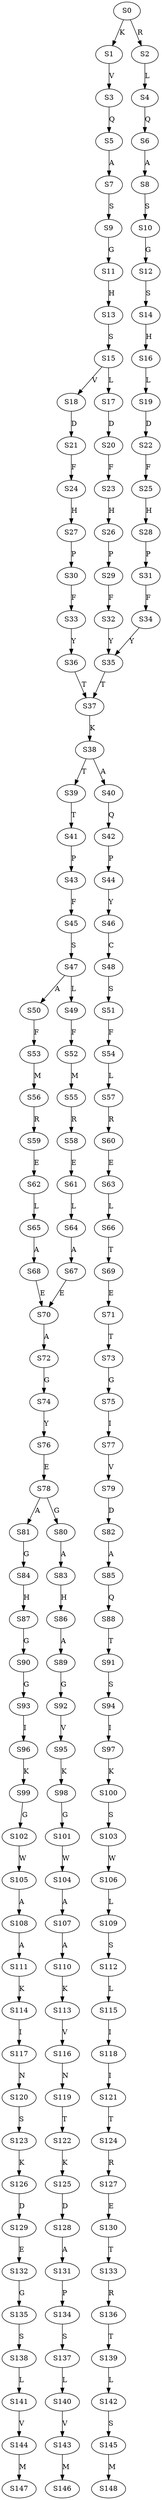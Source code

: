 strict digraph  {
	S0 -> S1 [ label = K ];
	S0 -> S2 [ label = R ];
	S1 -> S3 [ label = V ];
	S2 -> S4 [ label = L ];
	S3 -> S5 [ label = Q ];
	S4 -> S6 [ label = Q ];
	S5 -> S7 [ label = A ];
	S6 -> S8 [ label = A ];
	S7 -> S9 [ label = S ];
	S8 -> S10 [ label = S ];
	S9 -> S11 [ label = G ];
	S10 -> S12 [ label = G ];
	S11 -> S13 [ label = H ];
	S12 -> S14 [ label = S ];
	S13 -> S15 [ label = S ];
	S14 -> S16 [ label = H ];
	S15 -> S17 [ label = L ];
	S15 -> S18 [ label = V ];
	S16 -> S19 [ label = L ];
	S17 -> S20 [ label = D ];
	S18 -> S21 [ label = D ];
	S19 -> S22 [ label = D ];
	S20 -> S23 [ label = F ];
	S21 -> S24 [ label = F ];
	S22 -> S25 [ label = F ];
	S23 -> S26 [ label = H ];
	S24 -> S27 [ label = H ];
	S25 -> S28 [ label = H ];
	S26 -> S29 [ label = P ];
	S27 -> S30 [ label = P ];
	S28 -> S31 [ label = P ];
	S29 -> S32 [ label = F ];
	S30 -> S33 [ label = F ];
	S31 -> S34 [ label = F ];
	S32 -> S35 [ label = Y ];
	S33 -> S36 [ label = Y ];
	S34 -> S35 [ label = Y ];
	S35 -> S37 [ label = T ];
	S36 -> S37 [ label = T ];
	S37 -> S38 [ label = K ];
	S38 -> S39 [ label = T ];
	S38 -> S40 [ label = A ];
	S39 -> S41 [ label = T ];
	S40 -> S42 [ label = Q ];
	S41 -> S43 [ label = P ];
	S42 -> S44 [ label = P ];
	S43 -> S45 [ label = F ];
	S44 -> S46 [ label = Y ];
	S45 -> S47 [ label = S ];
	S46 -> S48 [ label = C ];
	S47 -> S49 [ label = L ];
	S47 -> S50 [ label = A ];
	S48 -> S51 [ label = S ];
	S49 -> S52 [ label = F ];
	S50 -> S53 [ label = F ];
	S51 -> S54 [ label = F ];
	S52 -> S55 [ label = M ];
	S53 -> S56 [ label = M ];
	S54 -> S57 [ label = L ];
	S55 -> S58 [ label = R ];
	S56 -> S59 [ label = R ];
	S57 -> S60 [ label = R ];
	S58 -> S61 [ label = E ];
	S59 -> S62 [ label = E ];
	S60 -> S63 [ label = E ];
	S61 -> S64 [ label = L ];
	S62 -> S65 [ label = L ];
	S63 -> S66 [ label = L ];
	S64 -> S67 [ label = A ];
	S65 -> S68 [ label = A ];
	S66 -> S69 [ label = T ];
	S67 -> S70 [ label = E ];
	S68 -> S70 [ label = E ];
	S69 -> S71 [ label = E ];
	S70 -> S72 [ label = A ];
	S71 -> S73 [ label = T ];
	S72 -> S74 [ label = G ];
	S73 -> S75 [ label = G ];
	S74 -> S76 [ label = Y ];
	S75 -> S77 [ label = I ];
	S76 -> S78 [ label = E ];
	S77 -> S79 [ label = V ];
	S78 -> S80 [ label = G ];
	S78 -> S81 [ label = A ];
	S79 -> S82 [ label = D ];
	S80 -> S83 [ label = A ];
	S81 -> S84 [ label = G ];
	S82 -> S85 [ label = A ];
	S83 -> S86 [ label = H ];
	S84 -> S87 [ label = H ];
	S85 -> S88 [ label = Q ];
	S86 -> S89 [ label = A ];
	S87 -> S90 [ label = G ];
	S88 -> S91 [ label = T ];
	S89 -> S92 [ label = G ];
	S90 -> S93 [ label = G ];
	S91 -> S94 [ label = S ];
	S92 -> S95 [ label = V ];
	S93 -> S96 [ label = I ];
	S94 -> S97 [ label = I ];
	S95 -> S98 [ label = K ];
	S96 -> S99 [ label = K ];
	S97 -> S100 [ label = K ];
	S98 -> S101 [ label = G ];
	S99 -> S102 [ label = G ];
	S100 -> S103 [ label = S ];
	S101 -> S104 [ label = W ];
	S102 -> S105 [ label = W ];
	S103 -> S106 [ label = W ];
	S104 -> S107 [ label = A ];
	S105 -> S108 [ label = A ];
	S106 -> S109 [ label = L ];
	S107 -> S110 [ label = A ];
	S108 -> S111 [ label = A ];
	S109 -> S112 [ label = S ];
	S110 -> S113 [ label = K ];
	S111 -> S114 [ label = K ];
	S112 -> S115 [ label = L ];
	S113 -> S116 [ label = V ];
	S114 -> S117 [ label = I ];
	S115 -> S118 [ label = I ];
	S116 -> S119 [ label = N ];
	S117 -> S120 [ label = N ];
	S118 -> S121 [ label = I ];
	S119 -> S122 [ label = T ];
	S120 -> S123 [ label = S ];
	S121 -> S124 [ label = T ];
	S122 -> S125 [ label = K ];
	S123 -> S126 [ label = K ];
	S124 -> S127 [ label = R ];
	S125 -> S128 [ label = D ];
	S126 -> S129 [ label = D ];
	S127 -> S130 [ label = E ];
	S128 -> S131 [ label = A ];
	S129 -> S132 [ label = E ];
	S130 -> S133 [ label = T ];
	S131 -> S134 [ label = P ];
	S132 -> S135 [ label = G ];
	S133 -> S136 [ label = R ];
	S134 -> S137 [ label = S ];
	S135 -> S138 [ label = S ];
	S136 -> S139 [ label = T ];
	S137 -> S140 [ label = L ];
	S138 -> S141 [ label = L ];
	S139 -> S142 [ label = L ];
	S140 -> S143 [ label = V ];
	S141 -> S144 [ label = V ];
	S142 -> S145 [ label = S ];
	S143 -> S146 [ label = M ];
	S144 -> S147 [ label = M ];
	S145 -> S148 [ label = M ];
}
